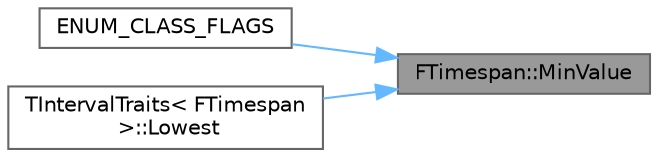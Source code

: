 digraph "FTimespan::MinValue"
{
 // INTERACTIVE_SVG=YES
 // LATEX_PDF_SIZE
  bgcolor="transparent";
  edge [fontname=Helvetica,fontsize=10,labelfontname=Helvetica,labelfontsize=10];
  node [fontname=Helvetica,fontsize=10,shape=box,height=0.2,width=0.4];
  rankdir="RL";
  Node1 [id="Node000001",label="FTimespan::MinValue",height=0.2,width=0.4,color="gray40", fillcolor="grey60", style="filled", fontcolor="black",tooltip="Return the minimum time span value."];
  Node1 -> Node2 [id="edge1_Node000001_Node000002",dir="back",color="steelblue1",style="solid",tooltip=" "];
  Node2 [id="Node000002",label="ENUM_CLASS_FLAGS",height=0.2,width=0.4,color="grey40", fillcolor="white", style="filled",URL="$d2/da1/ParallelFor_8h.html#a90cd759fefc126419bcd31a5446d4cde",tooltip=" "];
  Node1 -> Node3 [id="edge2_Node000001_Node000003",dir="back",color="steelblue1",style="solid",tooltip=" "];
  Node3 [id="Node000003",label="TIntervalTraits\< FTimespan\l \>::Lowest",height=0.2,width=0.4,color="grey40", fillcolor="white", style="filled",URL="$d2/d66/structTIntervalTraits_3_01FTimespan_01_4.html#ad8fcb698baa22ea0e4208224f3a993de",tooltip=" "];
}
